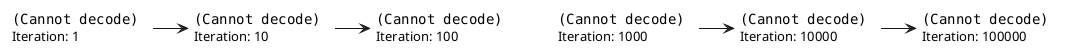 @startuml

<style>
note {
    backgroundcolor white
    linecolor transparent
}
</style>

note as im0
    <img:/home/darcy/Documents/parallelism/heastSeq/img_0001.png>
    Iteration: 1
end note

note as im1
    <img:/home/darcy/Documents/parallelism/heastSeq/img_0010.png>
    Iteration: 10
end note

note as im2
    <img:/home/darcy/Documents/parallelism/heastSeq/img_0100.png>
    Iteration: 100
end note

note as im3
    <img:/home/darcy/Documents/parallelism/heastSeq/img_1000.png>
    Iteration: 1000
end note

note as im4
    <img:/home/darcy/Documents/parallelism/heastSeq/img_10000.png>
    Iteration: 10000
end note

note as im5
    <img:/home/darcy/Documents/parallelism/heastSeq/img_100000.png>
    Iteration: 100000
end note

im0 -> im1
im1 -> im2
im3 -> im4
im4 -> im5

@enduml